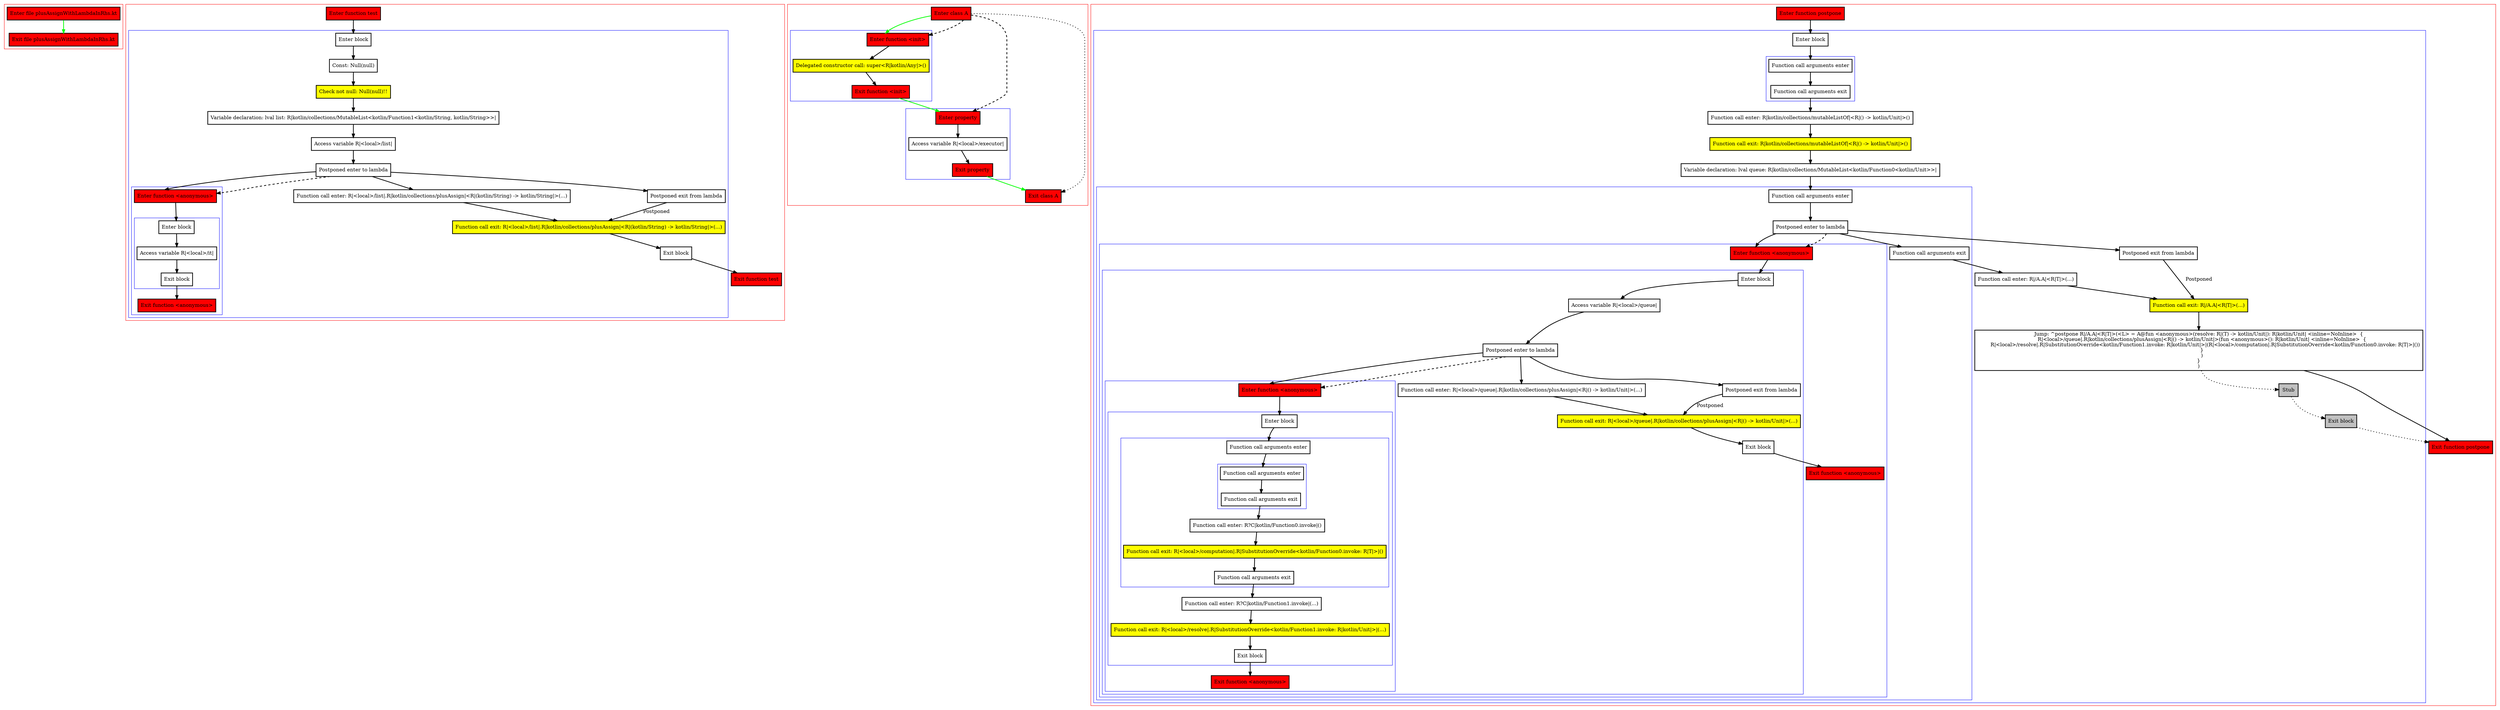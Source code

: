 digraph plusAssignWithLambdaInRhs_kt {
    graph [nodesep=3]
    node [shape=box penwidth=2]
    edge [penwidth=2]

    subgraph cluster_0 {
        color=red
        0 [label="Enter file plusAssignWithLambdaInRhs.kt" style="filled" fillcolor=red];
        1 [label="Exit file plusAssignWithLambdaInRhs.kt" style="filled" fillcolor=red];
    }
    0 -> {1} [color=green];

    subgraph cluster_1 {
        color=red
        2 [label="Enter function test" style="filled" fillcolor=red];
        subgraph cluster_2 {
            color=blue
            3 [label="Enter block"];
            4 [label="Const: Null(null)"];
            5 [label="Check not null: Null(null)!!" style="filled" fillcolor=yellow];
            6 [label="Variable declaration: lval list: R|kotlin/collections/MutableList<kotlin/Function1<kotlin/String, kotlin/String>>|"];
            7 [label="Access variable R|<local>/list|"];
            8 [label="Postponed enter to lambda"];
            subgraph cluster_3 {
                color=blue
                9 [label="Enter function <anonymous>" style="filled" fillcolor=red];
                subgraph cluster_4 {
                    color=blue
                    10 [label="Enter block"];
                    11 [label="Access variable R|<local>/it|"];
                    12 [label="Exit block"];
                }
                13 [label="Exit function <anonymous>" style="filled" fillcolor=red];
            }
            14 [label="Function call enter: R|<local>/list|.R|kotlin/collections/plusAssign|<R|(kotlin/String) -> kotlin/String|>(...)"];
            15 [label="Postponed exit from lambda"];
            16 [label="Function call exit: R|<local>/list|.R|kotlin/collections/plusAssign|<R|(kotlin/String) -> kotlin/String|>(...)" style="filled" fillcolor=yellow];
            17 [label="Exit block"];
        }
        18 [label="Exit function test" style="filled" fillcolor=red];
    }
    2 -> {3};
    3 -> {4};
    4 -> {5};
    5 -> {6};
    6 -> {7};
    7 -> {8};
    8 -> {9 14 15};
    8 -> {9} [style=dashed];
    9 -> {10};
    10 -> {11};
    11 -> {12};
    12 -> {13};
    14 -> {16};
    15 -> {16} [label="Postponed"];
    16 -> {17};
    17 -> {18};

    subgraph cluster_5 {
        color=red
        19 [label="Enter class A" style="filled" fillcolor=red];
        subgraph cluster_6 {
            color=blue
            20 [label="Enter function <init>" style="filled" fillcolor=red];
            21 [label="Delegated constructor call: super<R|kotlin/Any|>()" style="filled" fillcolor=yellow];
            22 [label="Exit function <init>" style="filled" fillcolor=red];
        }
        subgraph cluster_7 {
            color=blue
            23 [label="Enter property" style="filled" fillcolor=red];
            24 [label="Access variable R|<local>/executor|"];
            25 [label="Exit property" style="filled" fillcolor=red];
        }
        26 [label="Exit class A" style="filled" fillcolor=red];
    }
    19 -> {20} [color=green];
    19 -> {26} [style=dotted];
    19 -> {20 23} [style=dashed];
    20 -> {21};
    21 -> {22};
    22 -> {23} [color=green];
    23 -> {24};
    24 -> {25};
    25 -> {26} [color=green];

    subgraph cluster_8 {
        color=red
        27 [label="Enter function postpone" style="filled" fillcolor=red];
        subgraph cluster_9 {
            color=blue
            28 [label="Enter block"];
            subgraph cluster_10 {
                color=blue
                29 [label="Function call arguments enter"];
                30 [label="Function call arguments exit"];
            }
            31 [label="Function call enter: R|kotlin/collections/mutableListOf|<R|() -> kotlin/Unit|>()"];
            32 [label="Function call exit: R|kotlin/collections/mutableListOf|<R|() -> kotlin/Unit|>()" style="filled" fillcolor=yellow];
            33 [label="Variable declaration: lval queue: R|kotlin/collections/MutableList<kotlin/Function0<kotlin/Unit>>|"];
            subgraph cluster_11 {
                color=blue
                34 [label="Function call arguments enter"];
                35 [label="Postponed enter to lambda"];
                subgraph cluster_12 {
                    color=blue
                    36 [label="Enter function <anonymous>" style="filled" fillcolor=red];
                    subgraph cluster_13 {
                        color=blue
                        37 [label="Enter block"];
                        38 [label="Access variable R|<local>/queue|"];
                        39 [label="Postponed enter to lambda"];
                        subgraph cluster_14 {
                            color=blue
                            40 [label="Enter function <anonymous>" style="filled" fillcolor=red];
                            subgraph cluster_15 {
                                color=blue
                                41 [label="Enter block"];
                                subgraph cluster_16 {
                                    color=blue
                                    42 [label="Function call arguments enter"];
                                    subgraph cluster_17 {
                                        color=blue
                                        43 [label="Function call arguments enter"];
                                        44 [label="Function call arguments exit"];
                                    }
                                    45 [label="Function call enter: R?C|kotlin/Function0.invoke|()"];
                                    46 [label="Function call exit: R|<local>/computation|.R|SubstitutionOverride<kotlin/Function0.invoke: R|T|>|()" style="filled" fillcolor=yellow];
                                    47 [label="Function call arguments exit"];
                                }
                                48 [label="Function call enter: R?C|kotlin/Function1.invoke|(...)"];
                                49 [label="Function call exit: R|<local>/resolve|.R|SubstitutionOverride<kotlin/Function1.invoke: R|kotlin/Unit|>|(...)" style="filled" fillcolor=yellow];
                                50 [label="Exit block"];
                            }
                            51 [label="Exit function <anonymous>" style="filled" fillcolor=red];
                        }
                        52 [label="Function call enter: R|<local>/queue|.R|kotlin/collections/plusAssign|<R|() -> kotlin/Unit|>(...)"];
                        53 [label="Postponed exit from lambda"];
                        54 [label="Function call exit: R|<local>/queue|.R|kotlin/collections/plusAssign|<R|() -> kotlin/Unit|>(...)" style="filled" fillcolor=yellow];
                        55 [label="Exit block"];
                    }
                    56 [label="Exit function <anonymous>" style="filled" fillcolor=red];
                }
                57 [label="Function call arguments exit"];
            }
            58 [label="Function call enter: R|/A.A|<R|T|>(...)"];
            59 [label="Postponed exit from lambda"];
            60 [label="Function call exit: R|/A.A|<R|T|>(...)" style="filled" fillcolor=yellow];
            61 [label="Jump: ^postpone R|/A.A|<R|T|>(<L> = A@fun <anonymous>(resolve: R|(T) -> kotlin/Unit|): R|kotlin/Unit| <inline=NoInline>  {
    R|<local>/queue|.R|kotlin/collections/plusAssign|<R|() -> kotlin/Unit|>(fun <anonymous>(): R|kotlin/Unit| <inline=NoInline>  {
        R|<local>/resolve|.R|SubstitutionOverride<kotlin/Function1.invoke: R|kotlin/Unit|>|(R|<local>/computation|.R|SubstitutionOverride<kotlin/Function0.invoke: R|T|>|())
    }
    )
}
)"];
            62 [label="Stub" style="filled" fillcolor=gray];
            63 [label="Exit block" style="filled" fillcolor=gray];
        }
        64 [label="Exit function postpone" style="filled" fillcolor=red];
    }
    27 -> {28};
    28 -> {29};
    29 -> {30};
    30 -> {31};
    31 -> {32};
    32 -> {33};
    33 -> {34};
    34 -> {35};
    35 -> {36 57 59};
    35 -> {36} [style=dashed];
    36 -> {37};
    37 -> {38};
    38 -> {39};
    39 -> {40 52 53};
    39 -> {40} [style=dashed];
    40 -> {41};
    41 -> {42};
    42 -> {43};
    43 -> {44};
    44 -> {45};
    45 -> {46};
    46 -> {47};
    47 -> {48};
    48 -> {49};
    49 -> {50};
    50 -> {51};
    52 -> {54};
    53 -> {54} [label="Postponed"];
    54 -> {55};
    55 -> {56};
    57 -> {58};
    58 -> {60};
    59 -> {60} [label="Postponed"];
    60 -> {61};
    61 -> {64};
    61 -> {62} [style=dotted];
    62 -> {63} [style=dotted];
    63 -> {64} [style=dotted];

}
